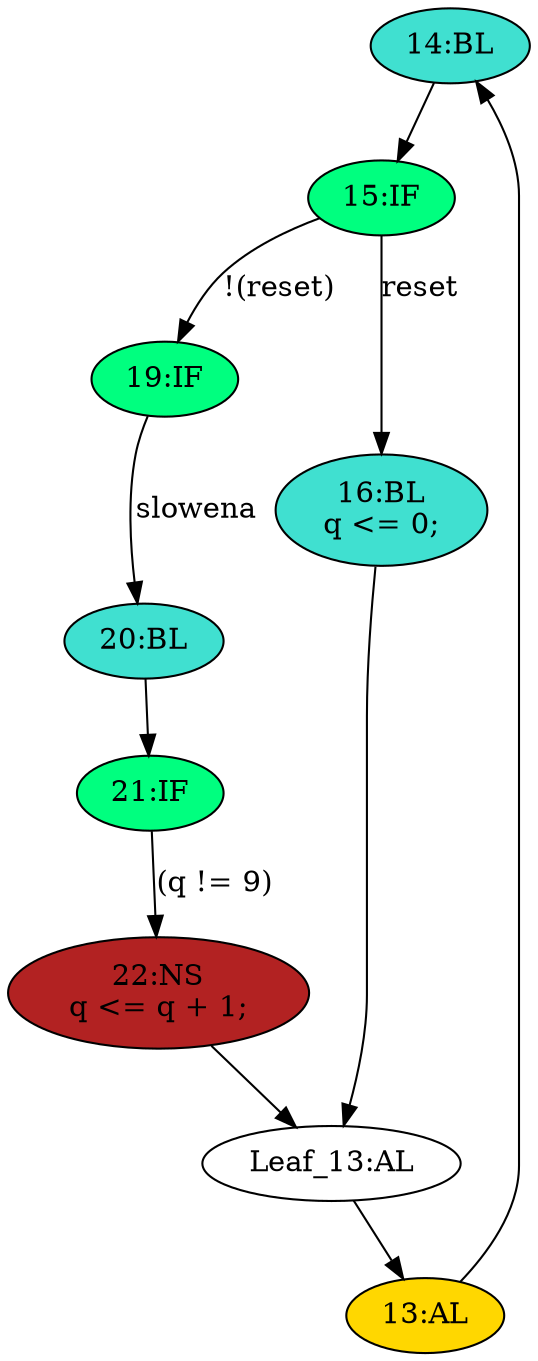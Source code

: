 strict digraph "compose( ,  )" {
	node [label="\N"];
	"14:BL"	[ast="<pyverilog.vparser.ast.Block object at 0x7f8cc45750d0>",
		fillcolor=turquoise,
		label="14:BL",
		statements="[]",
		style=filled,
		typ=Block];
	"15:IF"	[ast="<pyverilog.vparser.ast.IfStatement object at 0x7f8cc4496bd0>",
		fillcolor=springgreen,
		label="15:IF",
		statements="[]",
		style=filled,
		typ=IfStatement];
	"14:BL" -> "15:IF"	[cond="[]",
		lineno=None];
	"20:BL"	[ast="<pyverilog.vparser.ast.Block object at 0x7f8cc44e34d0>",
		fillcolor=turquoise,
		label="20:BL",
		statements="[]",
		style=filled,
		typ=Block];
	"21:IF"	[ast="<pyverilog.vparser.ast.IfStatement object at 0x7f8cc44e3ed0>",
		fillcolor=springgreen,
		label="21:IF",
		statements="[]",
		style=filled,
		typ=IfStatement];
	"20:BL" -> "21:IF"	[cond="[]",
		lineno=None];
	"19:IF"	[ast="<pyverilog.vparser.ast.IfStatement object at 0x7f8cc44e33d0>",
		fillcolor=springgreen,
		label="19:IF",
		statements="[]",
		style=filled,
		typ=IfStatement];
	"19:IF" -> "20:BL"	[cond="['slowena']",
		label=slowena,
		lineno=19];
	"22:NS"	[ast="<pyverilog.vparser.ast.NonblockingSubstitution object at 0x7f8cc44f1150>",
		fillcolor=firebrick,
		label="22:NS
q <= q + 1;",
		statements="[<pyverilog.vparser.ast.NonblockingSubstitution object at 0x7f8cc44f1150>]",
		style=filled,
		typ=NonblockingSubstitution];
	"Leaf_13:AL"	[def_var="['q']",
		label="Leaf_13:AL"];
	"22:NS" -> "Leaf_13:AL"	[cond="[]",
		lineno=None];
	"21:IF" -> "22:NS"	[cond="['q']",
		label="(q != 9)",
		lineno=21];
	"15:IF" -> "19:IF"	[cond="['reset']",
		label="!(reset)",
		lineno=15];
	"16:BL"	[ast="<pyverilog.vparser.ast.Block object at 0x7f8cc4575410>",
		fillcolor=turquoise,
		label="16:BL
q <= 0;",
		statements="[<pyverilog.vparser.ast.NonblockingSubstitution object at 0x7f8cc4496810>]",
		style=filled,
		typ=Block];
	"15:IF" -> "16:BL"	[cond="['reset']",
		label=reset,
		lineno=15];
	"13:AL"	[ast="<pyverilog.vparser.ast.Always object at 0x7f8cc4575390>",
		clk_sens=True,
		fillcolor=gold,
		label="13:AL",
		sens="['clk']",
		statements="[]",
		style=filled,
		typ=Always,
		use_var="['reset', 'q', 'slowena']"];
	"Leaf_13:AL" -> "13:AL";
	"13:AL" -> "14:BL"	[cond="[]",
		lineno=None];
	"16:BL" -> "Leaf_13:AL"	[cond="[]",
		lineno=None];
}
